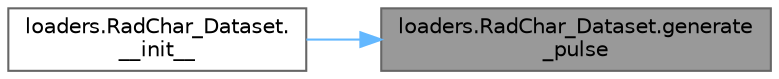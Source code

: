digraph "loaders.RadChar_Dataset.generate_pulse"
{
 // LATEX_PDF_SIZE
  bgcolor="transparent";
  edge [fontname=Helvetica,fontsize=10,labelfontname=Helvetica,labelfontsize=10];
  node [fontname=Helvetica,fontsize=10,shape=box,height=0.2,width=0.4];
  rankdir="RL";
  Node1 [id="Node000001",label="loaders.RadChar_Dataset.generate\l_pulse",height=0.2,width=0.4,color="gray40", fillcolor="grey60", style="filled", fontcolor="black",tooltip=" "];
  Node1 -> Node2 [id="edge1_Node000001_Node000002",dir="back",color="steelblue1",style="solid",tooltip=" "];
  Node2 [id="Node000002",label="loaders.RadChar_Dataset.\l__init__",height=0.2,width=0.4,color="grey40", fillcolor="white", style="filled",URL="$classloaders_1_1_rad_char___dataset.html#afe4549672edd809ce20494379fa071f5",tooltip=" "];
}
